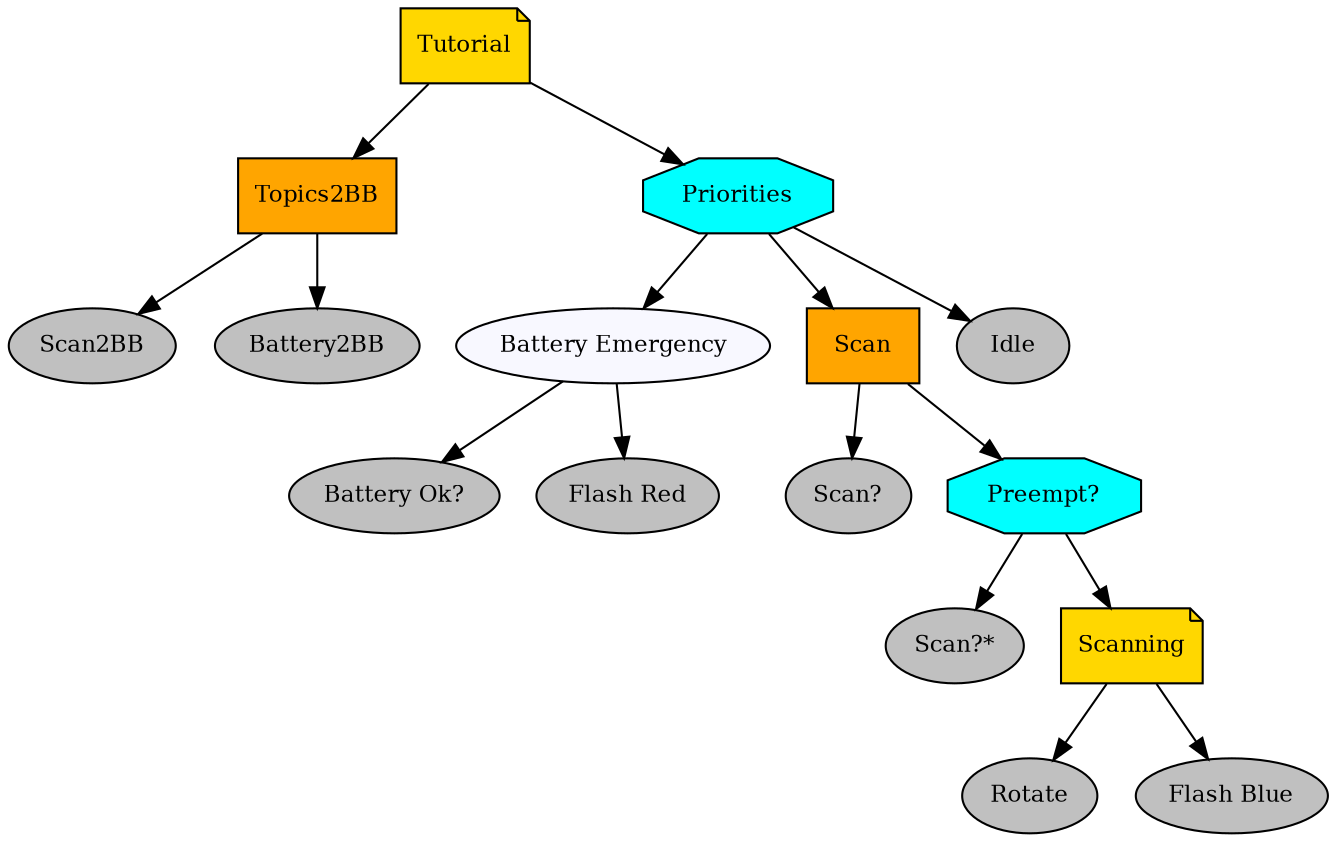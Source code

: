 digraph tutorial {
graph [fontname="times-roman"];
node [fontname="times-roman"];
edge [fontname="times-roman"];
Tutorial [fillcolor=gold, fontcolor=black, fontsize=11, shape=note, style=filled];
Topics2BB [fillcolor=orange, fontcolor=black, fontsize=11, shape=box, style=filled];
Tutorial -> Topics2BB;
Scan2BB [fillcolor=gray, fontcolor=black, fontsize=11, shape=ellipse, style=filled];
Topics2BB -> Scan2BB;
Battery2BB [fillcolor=gray, fontcolor=black, fontsize=11, shape=ellipse, style=filled];
Topics2BB -> Battery2BB;
Priorities [fillcolor=cyan, fontcolor=black, fontsize=11, shape=octagon, style=filled];
Tutorial -> Priorities;
"Battery Emergency" [fillcolor=ghostwhite, fontcolor=black, fontsize=11, shape=ellipse, style=filled];
Priorities -> "Battery Emergency";
"Battery Ok?" [fillcolor=gray, fontcolor=black, fontsize=11, shape=ellipse, style=filled];
"Battery Emergency" -> "Battery Ok?";
"Flash Red" [fillcolor=gray, fontcolor=black, fontsize=11, shape=ellipse, style=filled];
"Battery Emergency" -> "Flash Red";
Scan [fillcolor=orange, fontcolor=black, fontsize=11, shape=box, style=filled];
Priorities -> Scan;
"Scan?" [fillcolor=gray, fontcolor=black, fontsize=11, shape=ellipse, style=filled];
Scan -> "Scan?";
"Preempt?" [fillcolor=cyan, fontcolor=black, fontsize=11, shape=octagon, style=filled];
Scan -> "Preempt?";
"Scan?*" [fillcolor=gray, fontcolor=black, fontsize=11, shape=ellipse, style=filled];
"Preempt?" -> "Scan?*";
Scanning [fillcolor=gold, fontcolor=black, fontsize=11, shape=note, style=filled];
"Preempt?" -> Scanning;
Rotate [fillcolor=gray, fontcolor=black, fontsize=11, shape=ellipse, style=filled];
Scanning -> Rotate;
"Flash Blue" [fillcolor=gray, fontcolor=black, fontsize=11, shape=ellipse, style=filled];
Scanning -> "Flash Blue";
Idle [fillcolor=gray, fontcolor=black, fontsize=11, shape=ellipse, style=filled];
Priorities -> Idle;
}
